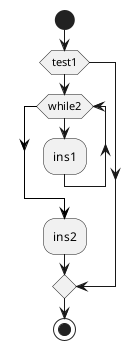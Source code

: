 {
  "sha1": "iky6uv41kl6cqbkv9fu1zcgjvmzr9ve",
  "insertion": {
    "when": "2024-06-03T18:59:30.842Z",
    "user": "plantuml@gmail.com"
  }
}
@startuml
start
    if (test1) then
      while (while2)
        :ins1;
      endwhile
      -[#Black]->
      :ins2;
    endif
stop
@enduml
